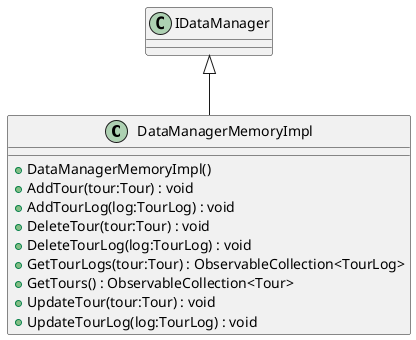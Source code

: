 @startuml
class DataManagerMemoryImpl {
    + DataManagerMemoryImpl()
    + AddTour(tour:Tour) : void
    + AddTourLog(log:TourLog) : void
    + DeleteTour(tour:Tour) : void
    + DeleteTourLog(log:TourLog) : void
    + GetTourLogs(tour:Tour) : ObservableCollection<TourLog>
    + GetTours() : ObservableCollection<Tour>
    + UpdateTour(tour:Tour) : void
    + UpdateTourLog(log:TourLog) : void
}
IDataManager <|-- DataManagerMemoryImpl
@enduml
